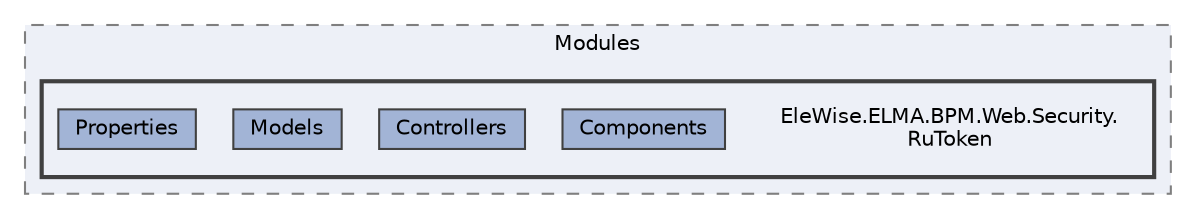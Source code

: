 digraph "Web/Modules/EleWise.ELMA.BPM.Web.Security.RuToken"
{
 // LATEX_PDF_SIZE
  bgcolor="transparent";
  edge [fontname=Helvetica,fontsize=10,labelfontname=Helvetica,labelfontsize=10];
  node [fontname=Helvetica,fontsize=10,shape=box,height=0.2,width=0.4];
  compound=true
  subgraph clusterdir_7ee4616d7792420b09aab8c4c7e23d47 {
    graph [ bgcolor="#edf0f7", pencolor="grey50", label="Modules", fontname=Helvetica,fontsize=10 style="filled,dashed", URL="dir_7ee4616d7792420b09aab8c4c7e23d47.html",tooltip=""]
  subgraph clusterdir_68ae7d420e3769cf5d97976e61ef8159 {
    graph [ bgcolor="#edf0f7", pencolor="grey25", label="", fontname=Helvetica,fontsize=10 style="filled,bold", URL="dir_68ae7d420e3769cf5d97976e61ef8159.html",tooltip=""]
    dir_68ae7d420e3769cf5d97976e61ef8159 [shape=plaintext, label="EleWise.ELMA.BPM.Web.Security.\lRuToken"];
  dir_4f2e9c684dea2f9d04f4f26d74cfa918 [label="Components", fillcolor="#a2b4d6", color="grey25", style="filled", URL="dir_4f2e9c684dea2f9d04f4f26d74cfa918.html",tooltip=""];
  dir_95256712f09afc683c6934488fee173e [label="Controllers", fillcolor="#a2b4d6", color="grey25", style="filled", URL="dir_95256712f09afc683c6934488fee173e.html",tooltip=""];
  dir_03200519eac49286c92aed86e867e1bf [label="Models", fillcolor="#a2b4d6", color="grey25", style="filled", URL="dir_03200519eac49286c92aed86e867e1bf.html",tooltip=""];
  dir_c838c93ee78f4f985038a53569f3c0c7 [label="Properties", fillcolor="#a2b4d6", color="grey25", style="filled", URL="dir_c838c93ee78f4f985038a53569f3c0c7.html",tooltip=""];
  }
  }
}
